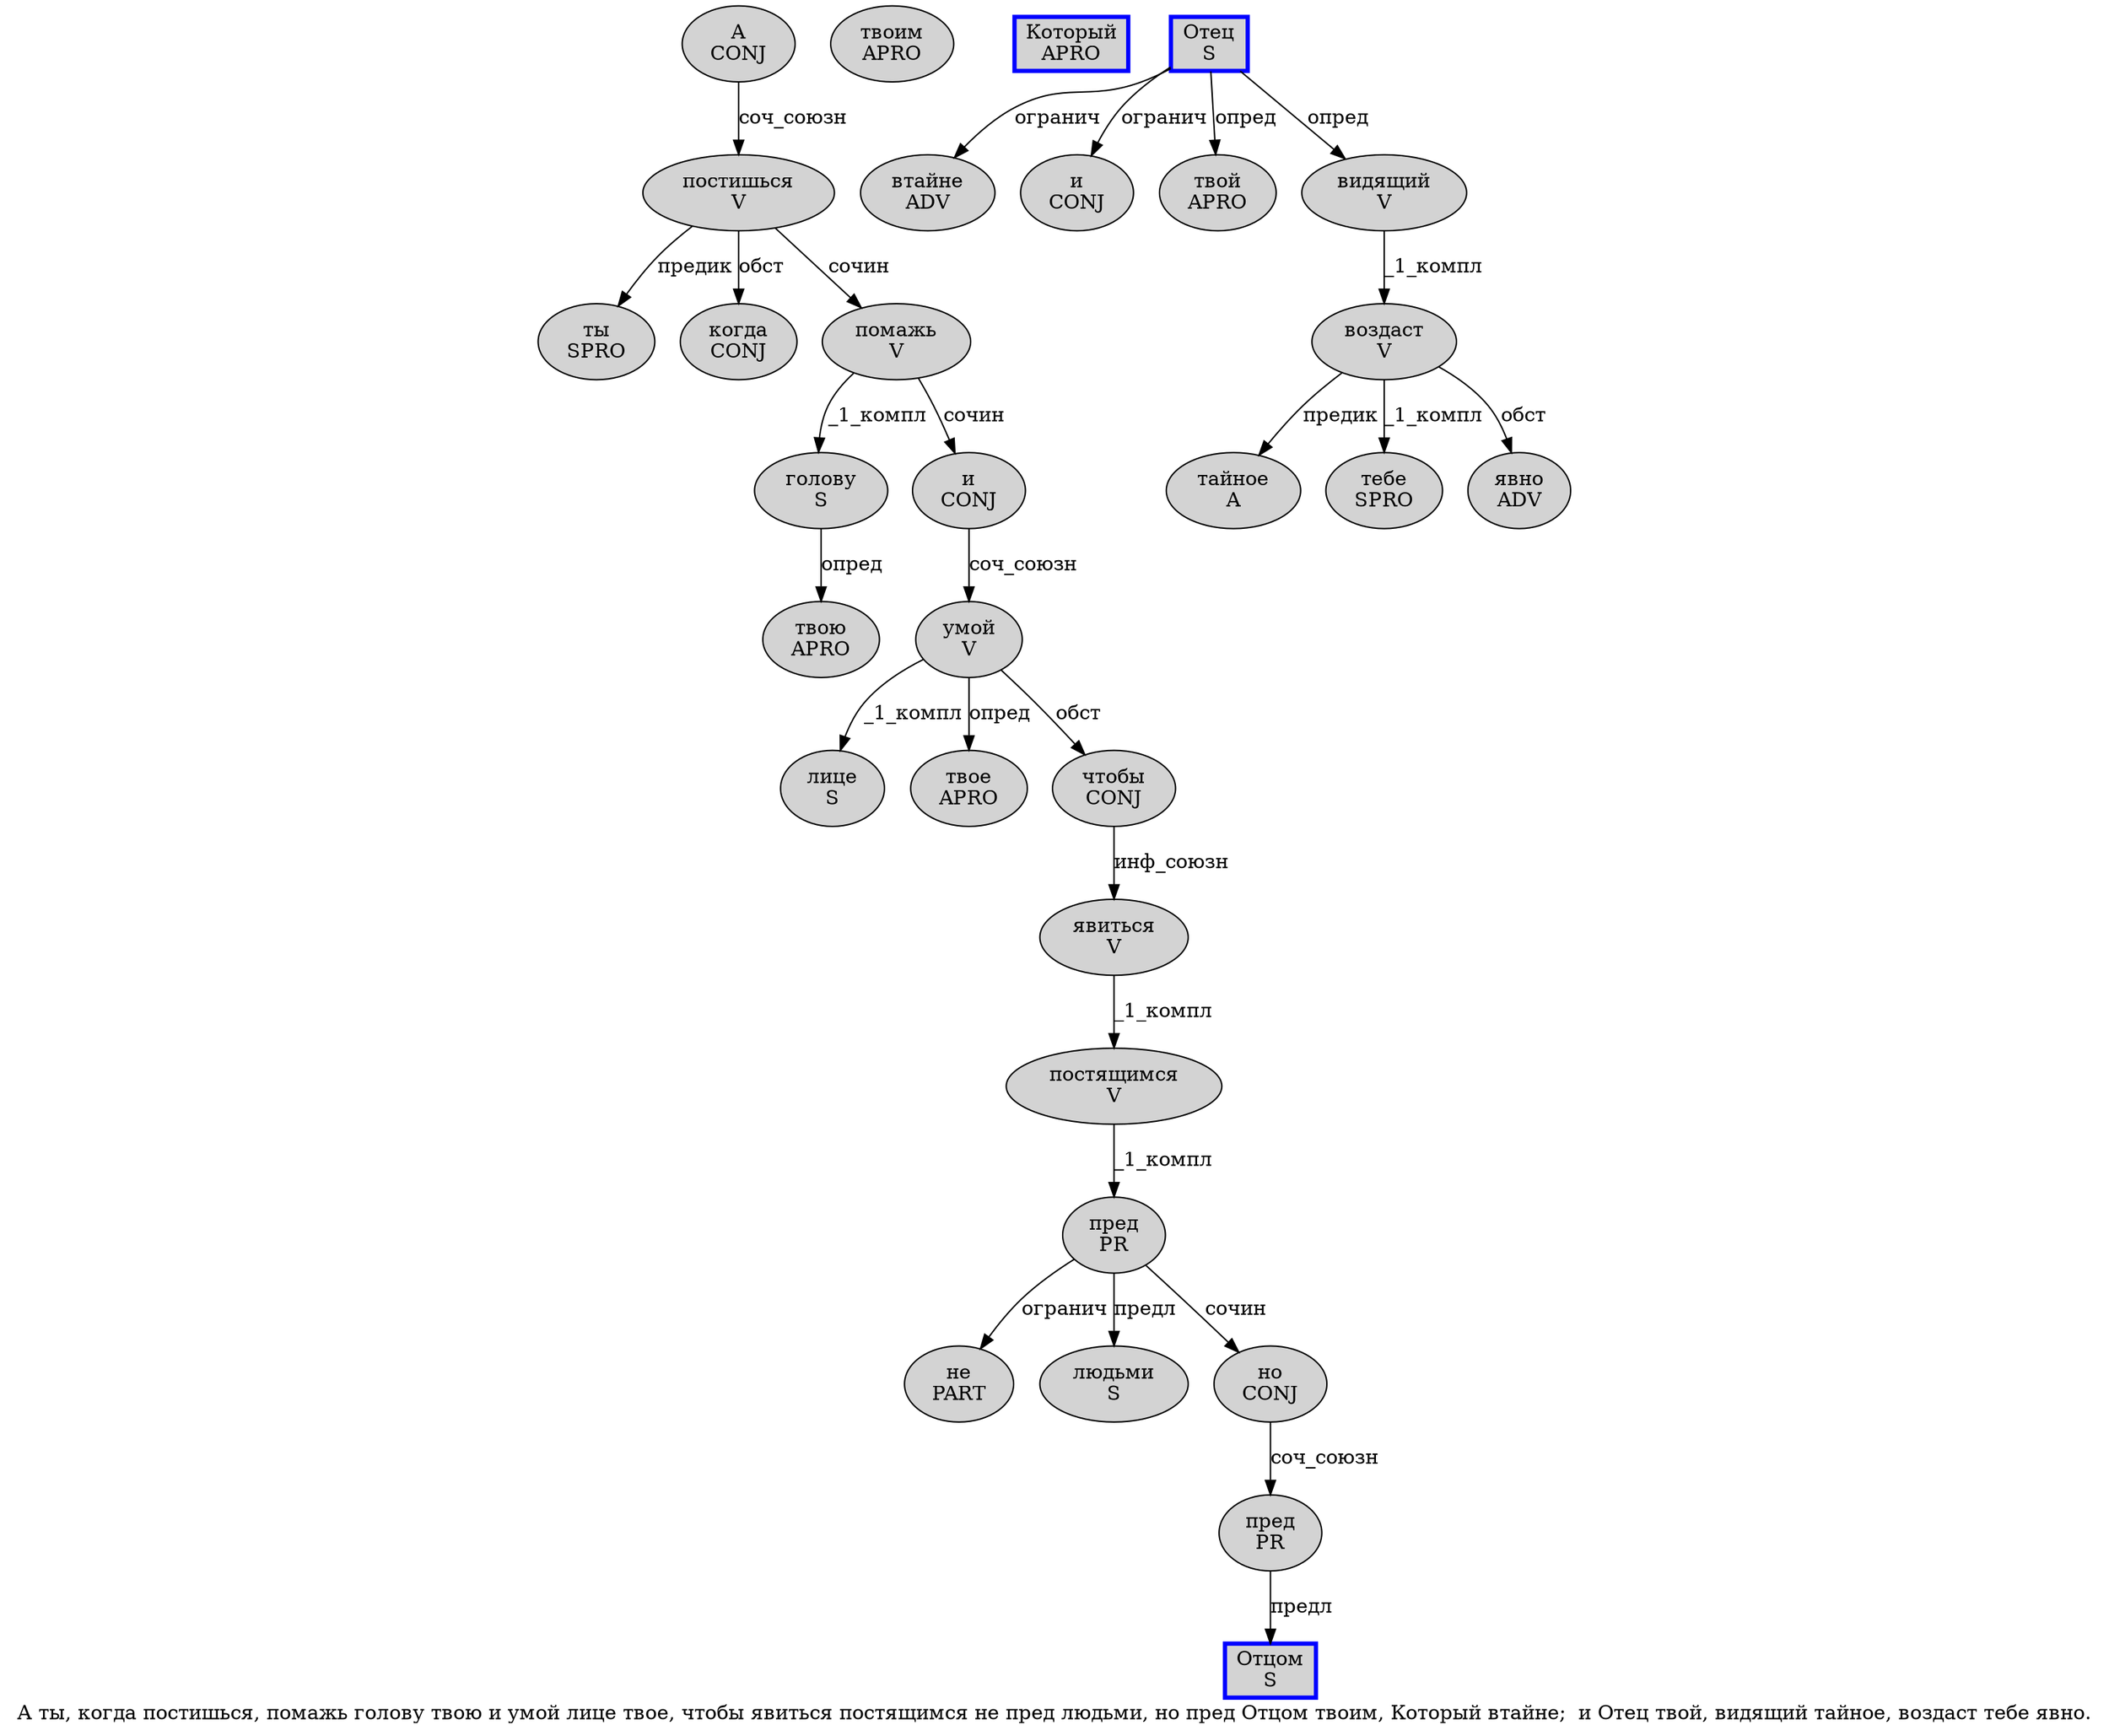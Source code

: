 digraph SENTENCE_903 {
	graph [label="А ты, когда постишься, помажь голову твою и умой лице твое, чтобы явиться постящимся не пред людьми, но пред Отцом твоим, Который втайне;  и Отец твой, видящий тайное, воздаст тебе явно."]
	node [style=filled]
		0 [label="А
CONJ" color="" fillcolor=lightgray penwidth=1 shape=ellipse]
		1 [label="ты
SPRO" color="" fillcolor=lightgray penwidth=1 shape=ellipse]
		3 [label="когда
CONJ" color="" fillcolor=lightgray penwidth=1 shape=ellipse]
		4 [label="постишься
V" color="" fillcolor=lightgray penwidth=1 shape=ellipse]
		6 [label="помажь
V" color="" fillcolor=lightgray penwidth=1 shape=ellipse]
		7 [label="голову
S" color="" fillcolor=lightgray penwidth=1 shape=ellipse]
		8 [label="твою
APRO" color="" fillcolor=lightgray penwidth=1 shape=ellipse]
		9 [label="и
CONJ" color="" fillcolor=lightgray penwidth=1 shape=ellipse]
		10 [label="умой
V" color="" fillcolor=lightgray penwidth=1 shape=ellipse]
		11 [label="лице
S" color="" fillcolor=lightgray penwidth=1 shape=ellipse]
		12 [label="твое
APRO" color="" fillcolor=lightgray penwidth=1 shape=ellipse]
		14 [label="чтобы
CONJ" color="" fillcolor=lightgray penwidth=1 shape=ellipse]
		15 [label="явиться
V" color="" fillcolor=lightgray penwidth=1 shape=ellipse]
		16 [label="постящимся
V" color="" fillcolor=lightgray penwidth=1 shape=ellipse]
		17 [label="не
PART" color="" fillcolor=lightgray penwidth=1 shape=ellipse]
		18 [label="пред
PR" color="" fillcolor=lightgray penwidth=1 shape=ellipse]
		19 [label="людьми
S" color="" fillcolor=lightgray penwidth=1 shape=ellipse]
		21 [label="но
CONJ" color="" fillcolor=lightgray penwidth=1 shape=ellipse]
		22 [label="пред
PR" color="" fillcolor=lightgray penwidth=1 shape=ellipse]
		23 [label="Отцом
S" color=blue fillcolor=lightgray penwidth=3 shape=box]
		24 [label="твоим
APRO" color="" fillcolor=lightgray penwidth=1 shape=ellipse]
		26 [label="Который
APRO" color=blue fillcolor=lightgray penwidth=3 shape=box]
		27 [label="втайне
ADV" color="" fillcolor=lightgray penwidth=1 shape=ellipse]
		29 [label="и
CONJ" color="" fillcolor=lightgray penwidth=1 shape=ellipse]
		30 [label="Отец
S" color=blue fillcolor=lightgray penwidth=3 shape=box]
		31 [label="твой
APRO" color="" fillcolor=lightgray penwidth=1 shape=ellipse]
		33 [label="видящий
V" color="" fillcolor=lightgray penwidth=1 shape=ellipse]
		34 [label="тайное
A" color="" fillcolor=lightgray penwidth=1 shape=ellipse]
		36 [label="воздаст
V" color="" fillcolor=lightgray penwidth=1 shape=ellipse]
		37 [label="тебе
SPRO" color="" fillcolor=lightgray penwidth=1 shape=ellipse]
		38 [label="явно
ADV" color="" fillcolor=lightgray penwidth=1 shape=ellipse]
			9 -> 10 [label="соч_союзн"]
			21 -> 22 [label="соч_союзн"]
			14 -> 15 [label="инф_союзн"]
			33 -> 36 [label="_1_компл"]
			0 -> 4 [label="соч_союзн"]
			4 -> 1 [label="предик"]
			4 -> 3 [label="обст"]
			4 -> 6 [label="сочин"]
			10 -> 11 [label="_1_компл"]
			10 -> 12 [label="опред"]
			10 -> 14 [label="обст"]
			30 -> 27 [label="огранич"]
			30 -> 29 [label="огранич"]
			30 -> 31 [label="опред"]
			30 -> 33 [label="опред"]
			22 -> 23 [label="предл"]
			15 -> 16 [label="_1_компл"]
			7 -> 8 [label="опред"]
			36 -> 34 [label="предик"]
			36 -> 37 [label="_1_компл"]
			36 -> 38 [label="обст"]
			6 -> 7 [label="_1_компл"]
			6 -> 9 [label="сочин"]
			16 -> 18 [label="_1_компл"]
			18 -> 17 [label="огранич"]
			18 -> 19 [label="предл"]
			18 -> 21 [label="сочин"]
}